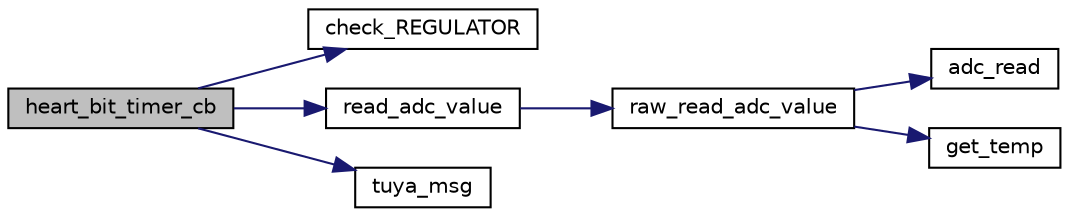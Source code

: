 digraph "heart_bit_timer_cb"
{
 // LATEX_PDF_SIZE
  edge [fontname="Helvetica",fontsize="10",labelfontname="Helvetica",labelfontsize="10"];
  node [fontname="Helvetica",fontsize="10",shape=record];
  rankdir="LR";
  Node1 [label="heart_bit_timer_cb",height=0.2,width=0.4,color="black", fillcolor="grey75", style="filled", fontcolor="black",tooltip=" "];
  Node1 -> Node2 [color="midnightblue",fontsize="10",style="solid",fontname="Helvetica"];
  Node2 [label="check_REGULATOR",height=0.2,width=0.4,color="black", fillcolor="white", style="filled",URL="$regulator_8h.html#a10407e8e45ce721321e9ea583ba12553",tooltip="This method hides the operation of all controller modes."];
  Node1 -> Node3 [color="midnightblue",fontsize="10",style="solid",fontname="Helvetica"];
  Node3 [label="read_adc_value",height=0.2,width=0.4,color="black", fillcolor="white", style="filled",URL="$device_8c.html#ab6d19f0c6cf8befff2935f3434cc810a",tooltip=" "];
  Node3 -> Node4 [color="midnightblue",fontsize="10",style="solid",fontname="Helvetica"];
  Node4 [label="raw_read_adc_value",height=0.2,width=0.4,color="black", fillcolor="white", style="filled",URL="$device_8c.html#af39d1ebd65f0adc820bd6ded9aae5a98",tooltip=" "];
  Node4 -> Node5 [color="midnightblue",fontsize="10",style="solid",fontname="Helvetica"];
  Node5 [label="adc_read",height=0.2,width=0.4,color="black", fillcolor="white", style="filled",URL="$adclib_8h.html#a9d247ddf98fabe06d8bd84ea9c5ef95c",tooltip="Single measurement of TOUT(ADC) pin, unit : 1/1023 V or VDD pin, uint: 1 mV."];
  Node4 -> Node6 [color="midnightblue",fontsize="10",style="solid",fontname="Helvetica"];
  Node6 [label="get_temp",height=0.2,width=0.4,color="black", fillcolor="white", style="filled",URL="$_r_e_s___t_o___t_e_m_p_8h.html#a028715755aa9a5a92db1d2014749bf71",tooltip="converts the resistance value to temperature according to the Chinese table"];
  Node1 -> Node7 [color="midnightblue",fontsize="10",style="solid",fontname="Helvetica"];
  Node7 [label="tuya_msg",height=0.2,width=0.4,color="black", fillcolor="white", style="filled",URL="$tuya__msg_8h.html#aa809081407d33a9e995cb133be8a8508",tooltip="sends a message to the cloud"];
}
